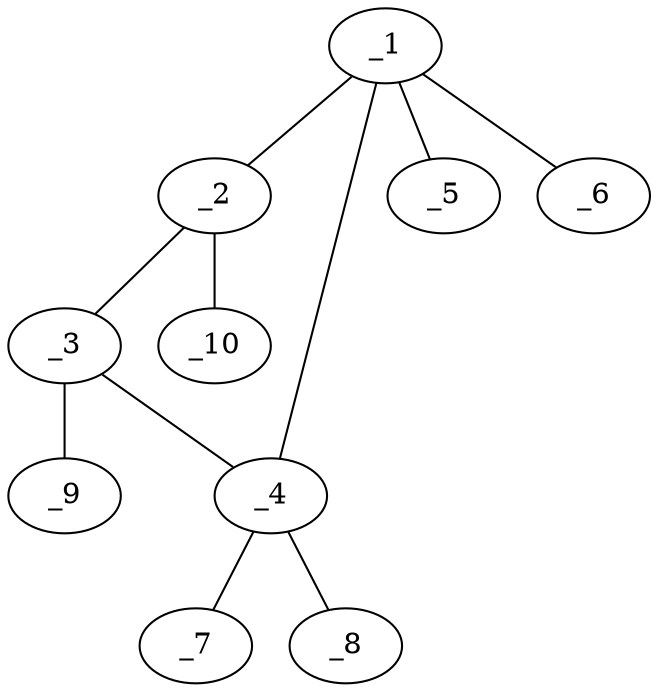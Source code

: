graph molid669986 {
	_1	 [charge=0,
		chem=1,
		symbol="C  ",
		x="4.4142",
		y="-0.1464"];
	_2	 [charge=1,
		chem=4,
		symbol="N  ",
		x="3.7071",
		y="0.5607"];
	_1 -- _2	 [valence=1];
	_4	 [charge=0,
		chem=1,
		symbol="C  ",
		x="3.7071",
		y="-0.8536"];
	_1 -- _4	 [valence=1];
	_5	 [charge=0,
		chem=10,
		symbol="Br ",
		x="5.1213",
		y="0.5607"];
	_1 -- _5	 [valence=1];
	_6	 [charge=0,
		chem=1,
		symbol="C  ",
		x="5.1213",
		y="-0.8535"];
	_1 -- _6	 [valence=1];
	_3	 [charge=1,
		chem=4,
		symbol="N  ",
		x=3,
		y="-0.1464"];
	_2 -- _3	 [valence=2];
	_10	 [charge="-1",
		chem=2,
		symbol="O  ",
		x="3.7071",
		y="1.5607"];
	_2 -- _10	 [valence=1];
	_3 -- _4	 [valence=1];
	_9	 [charge="-1",
		chem=2,
		symbol="O  ",
		x=2,
		y="-0.1465"];
	_3 -- _9	 [valence=1];
	_7	 [charge=0,
		chem=1,
		symbol="C  ",
		x=3,
		y="-1.5607"];
	_4 -- _7	 [valence=1];
	_8	 [charge=0,
		chem=1,
		symbol="C  ",
		x="4.4142",
		y="-1.5607"];
	_4 -- _8	 [valence=1];
}
